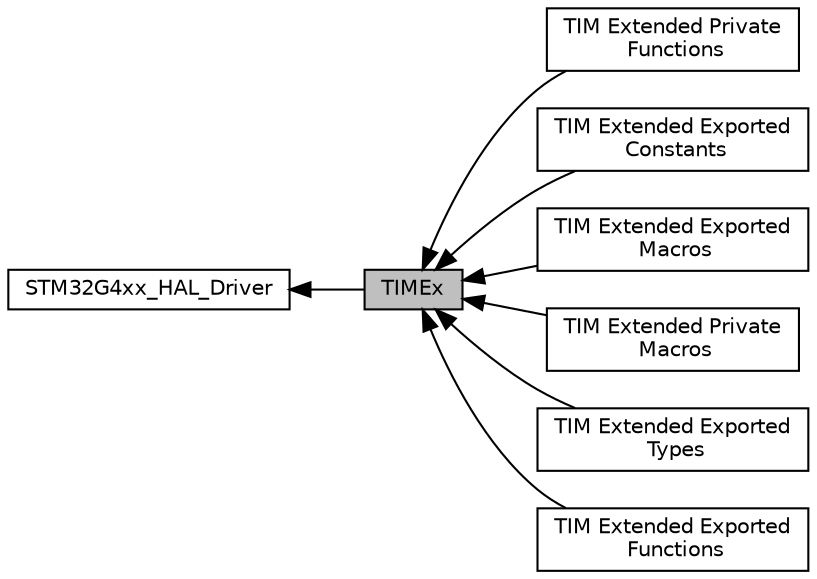 digraph "TIMEx"
{
  edge [fontname="Helvetica",fontsize="10",labelfontname="Helvetica",labelfontsize="10"];
  node [fontname="Helvetica",fontsize="10",shape=box];
  rankdir=LR;
  Node1 [label="TIMEx",height=0.2,width=0.4,color="black", fillcolor="grey75", style="filled", fontcolor="black",tooltip="TIM Extended HAL module driver."];
  Node8 [label="TIM Extended Private\l Functions",height=0.2,width=0.4,color="black", fillcolor="white", style="filled",URL="$group__TIMEx__Private__Functions.html",tooltip=" "];
  Node4 [label="TIM Extended Exported\l Constants",height=0.2,width=0.4,color="black", fillcolor="white", style="filled",URL="$group__TIMEx__Exported__Constants.html",tooltip=" "];
  Node5 [label="TIM Extended Exported\l Macros",height=0.2,width=0.4,color="black", fillcolor="white", style="filled",URL="$group__TIMEx__Exported__Macros.html",tooltip=" "];
  Node6 [label="TIM Extended Private\l Macros",height=0.2,width=0.4,color="black", fillcolor="white", style="filled",URL="$group__TIMEx__Private__Macros.html",tooltip=" "];
  Node3 [label="TIM Extended Exported\l Types",height=0.2,width=0.4,color="black", fillcolor="white", style="filled",URL="$group__TIMEx__Exported__Types.html",tooltip=" "];
  Node7 [label="TIM Extended Exported\l Functions",height=0.2,width=0.4,color="black", fillcolor="white", style="filled",URL="$group__TIMEx__Exported__Functions.html",tooltip=" "];
  Node2 [label="STM32G4xx_HAL_Driver",height=0.2,width=0.4,color="black", fillcolor="white", style="filled",URL="$group__STM32G4xx__HAL__Driver.html",tooltip=" "];
  Node2->Node1 [shape=plaintext, dir="back", style="solid"];
  Node1->Node3 [shape=plaintext, dir="back", style="solid"];
  Node1->Node4 [shape=plaintext, dir="back", style="solid"];
  Node1->Node5 [shape=plaintext, dir="back", style="solid"];
  Node1->Node6 [shape=plaintext, dir="back", style="solid"];
  Node1->Node7 [shape=plaintext, dir="back", style="solid"];
  Node1->Node8 [shape=plaintext, dir="back", style="solid"];
}
